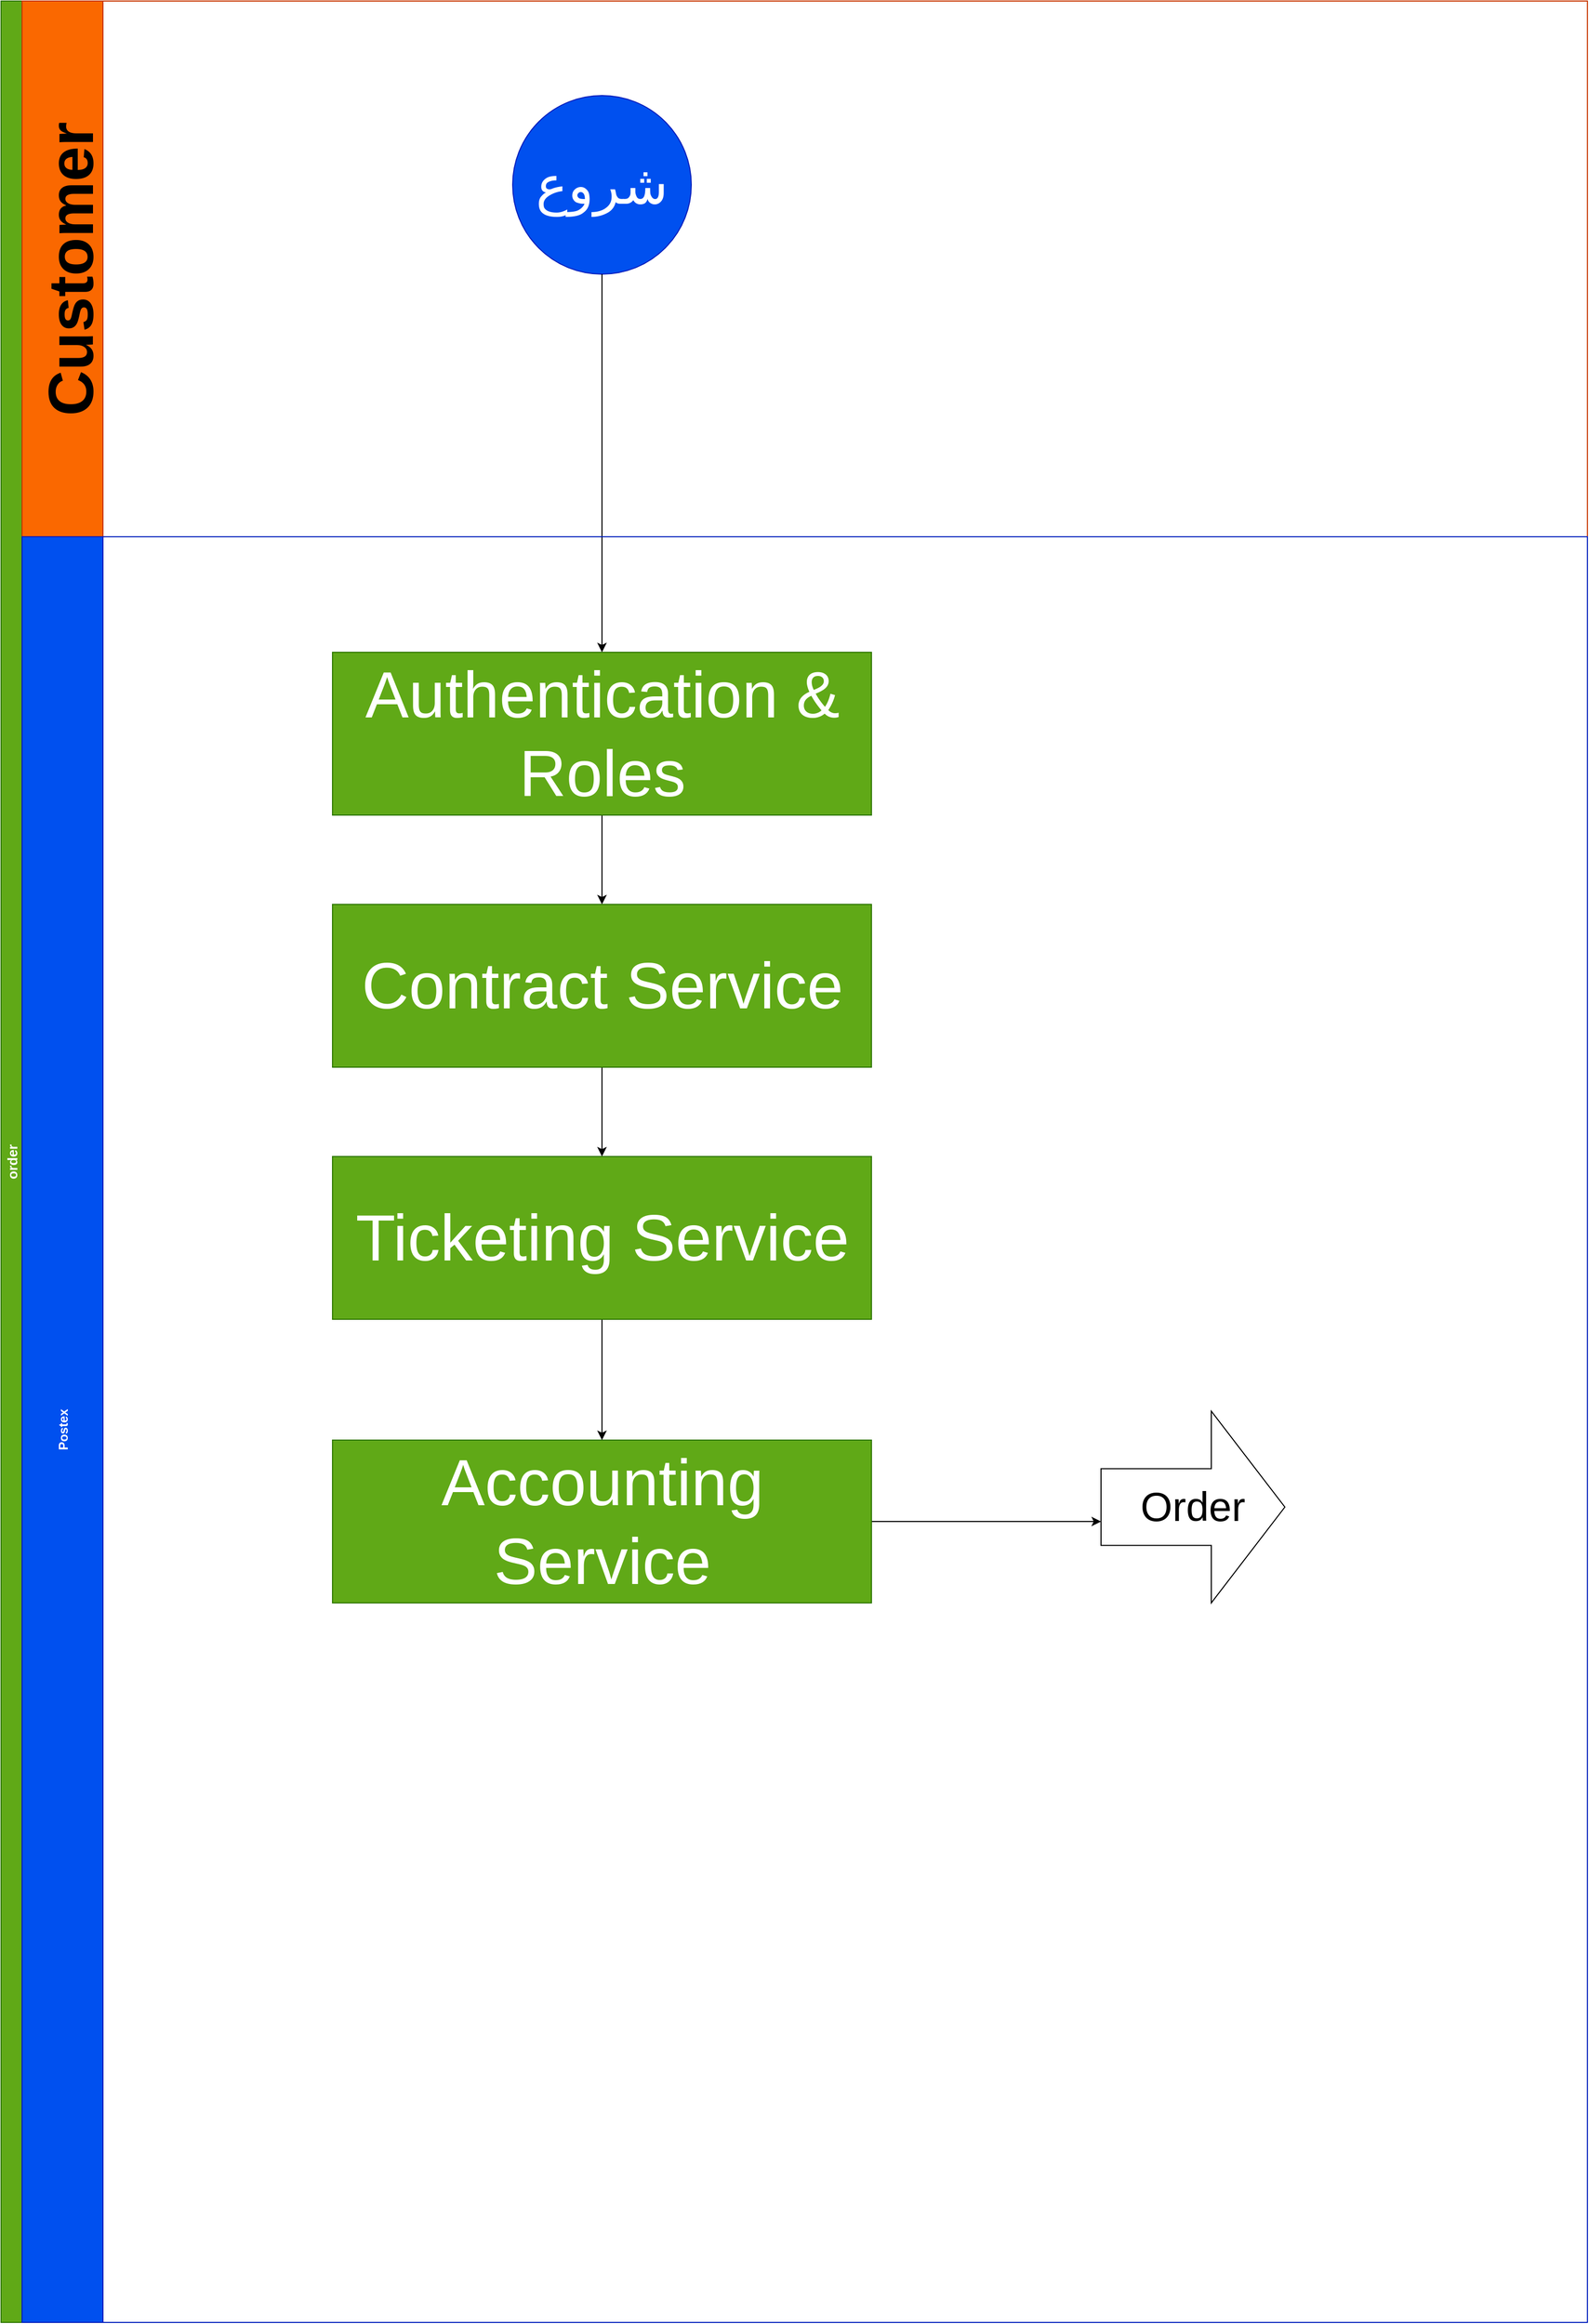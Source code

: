 <mxfile>
    <diagram id="AVuA54An0n8JCF_W_x2Y" name="Page-1">
        <mxGraphModel dx="2050" dy="1418" grid="1" gridSize="10" guides="1" tooltips="1" connect="1" arrows="1" fold="1" page="1" pageScale="1" pageWidth="1654" pageHeight="2336" math="0" shadow="0">
            <root>
                <mxCell id="0"/>
                <mxCell id="1" parent="0"/>
                <mxCell id="3" value="order" style="swimlane;childLayout=stackLayout;resizeParent=1;resizeParentMax=0;horizontal=0;startSize=20;horizontalStack=0;fillColor=#60a917;strokeColor=#2D7600;fontColor=#ffffff;fontSize=13;" parent="1" vertex="1">
                    <mxGeometry x="83" y="80" width="1510" height="2210" as="geometry"/>
                </mxCell>
                <mxCell id="4" value="Customer" style="swimlane;startSize=77;horizontal=0;fontSize=60;fillColor=#fa6800;fontColor=#000000;strokeColor=#C73500;" parent="3" vertex="1">
                    <mxGeometry x="20" width="1490" height="510" as="geometry"/>
                </mxCell>
                <mxCell id="23" value="&lt;font style=&quot;font-size: 51px&quot;&gt;شروع&lt;/font&gt;" style="ellipse;whiteSpace=wrap;html=1;aspect=fixed;fontSize=13;fillColor=#0050ef;strokeColor=#001DBC;fontColor=#ffffff;" parent="4" vertex="1">
                    <mxGeometry x="467" y="90" width="170" height="170" as="geometry"/>
                </mxCell>
                <mxCell id="47" value="" style="edgeStyle=orthogonalEdgeStyle;html=1;fontSize=51;" parent="3" source="23" target="46" edge="1">
                    <mxGeometry relative="1" as="geometry"/>
                </mxCell>
                <mxCell id="21" value="Postex" style="swimlane;startSize=77;horizontal=0;fillColor=#0050ef;strokeColor=#001DBC;fontColor=#ffffff;" parent="3" vertex="1">
                    <mxGeometry x="20" y="510" width="1490" height="1700" as="geometry"/>
                </mxCell>
                <mxCell id="71" value="" style="edgeStyle=orthogonalEdgeStyle;html=1;" parent="21" source="46" target="70" edge="1">
                    <mxGeometry relative="1" as="geometry"/>
                </mxCell>
                <mxCell id="46" value="&lt;span style=&quot;font-size: 62px&quot;&gt;Authentication &amp;amp; Roles&lt;/span&gt;" style="whiteSpace=wrap;html=1;fontSize=13;fillColor=#60a917;strokeColor=#2D7600;fontColor=#ffffff;" parent="21" vertex="1">
                    <mxGeometry x="295.5" y="110" width="513" height="155" as="geometry"/>
                </mxCell>
                <mxCell id="77" style="edgeStyle=orthogonalEdgeStyle;html=1;exitX=0.5;exitY=1;exitDx=0;exitDy=0;entryX=0.5;entryY=0;entryDx=0;entryDy=0;fontSize=60;" edge="1" parent="21" source="70" target="76">
                    <mxGeometry relative="1" as="geometry"/>
                </mxCell>
                <mxCell id="70" value="&lt;span style=&quot;font-size: 62px&quot;&gt;Contract Service&lt;/span&gt;" style="whiteSpace=wrap;html=1;fontSize=13;fillColor=#60a917;strokeColor=#2D7600;fontColor=#ffffff;" parent="21" vertex="1">
                    <mxGeometry x="295.5" y="350" width="513" height="155" as="geometry"/>
                </mxCell>
                <mxCell id="75" value="" style="edgeStyle=elbowEdgeStyle;html=1;elbow=vertical;" parent="21" source="72" target="74" edge="1">
                    <mxGeometry relative="1" as="geometry"/>
                </mxCell>
                <mxCell id="72" value="&lt;span style=&quot;font-size: 62px&quot;&gt;Accounting Service&lt;/span&gt;" style="whiteSpace=wrap;html=1;fontSize=13;fillColor=#60a917;strokeColor=#2D7600;fontColor=#ffffff;" parent="21" vertex="1">
                    <mxGeometry x="295.5" y="860" width="513" height="155" as="geometry"/>
                </mxCell>
                <mxCell id="74" value="&lt;font style=&quot;font-size: 39px&quot;&gt;Order&lt;/font&gt;" style="shape=singleArrow;whiteSpace=wrap;html=1;arrowWidth=0.4;arrowSize=0.4;fontSize=13;" parent="21" vertex="1">
                    <mxGeometry x="1027" y="832.5" width="175" height="182.5" as="geometry"/>
                </mxCell>
                <mxCell id="78" style="edgeStyle=orthogonalEdgeStyle;html=1;exitX=0.5;exitY=1;exitDx=0;exitDy=0;entryX=0.5;entryY=0;entryDx=0;entryDy=0;fontSize=60;" edge="1" parent="21" source="76" target="72">
                    <mxGeometry relative="1" as="geometry"/>
                </mxCell>
                <mxCell id="76" value="&lt;span style=&quot;font-size: 62px&quot;&gt;Ticketing Service&lt;/span&gt;" style="whiteSpace=wrap;html=1;fontSize=13;fillColor=#60a917;strokeColor=#2D7600;fontColor=#ffffff;" vertex="1" parent="21">
                    <mxGeometry x="295.5" y="590" width="513" height="155" as="geometry"/>
                </mxCell>
            </root>
        </mxGraphModel>
    </diagram>
</mxfile>